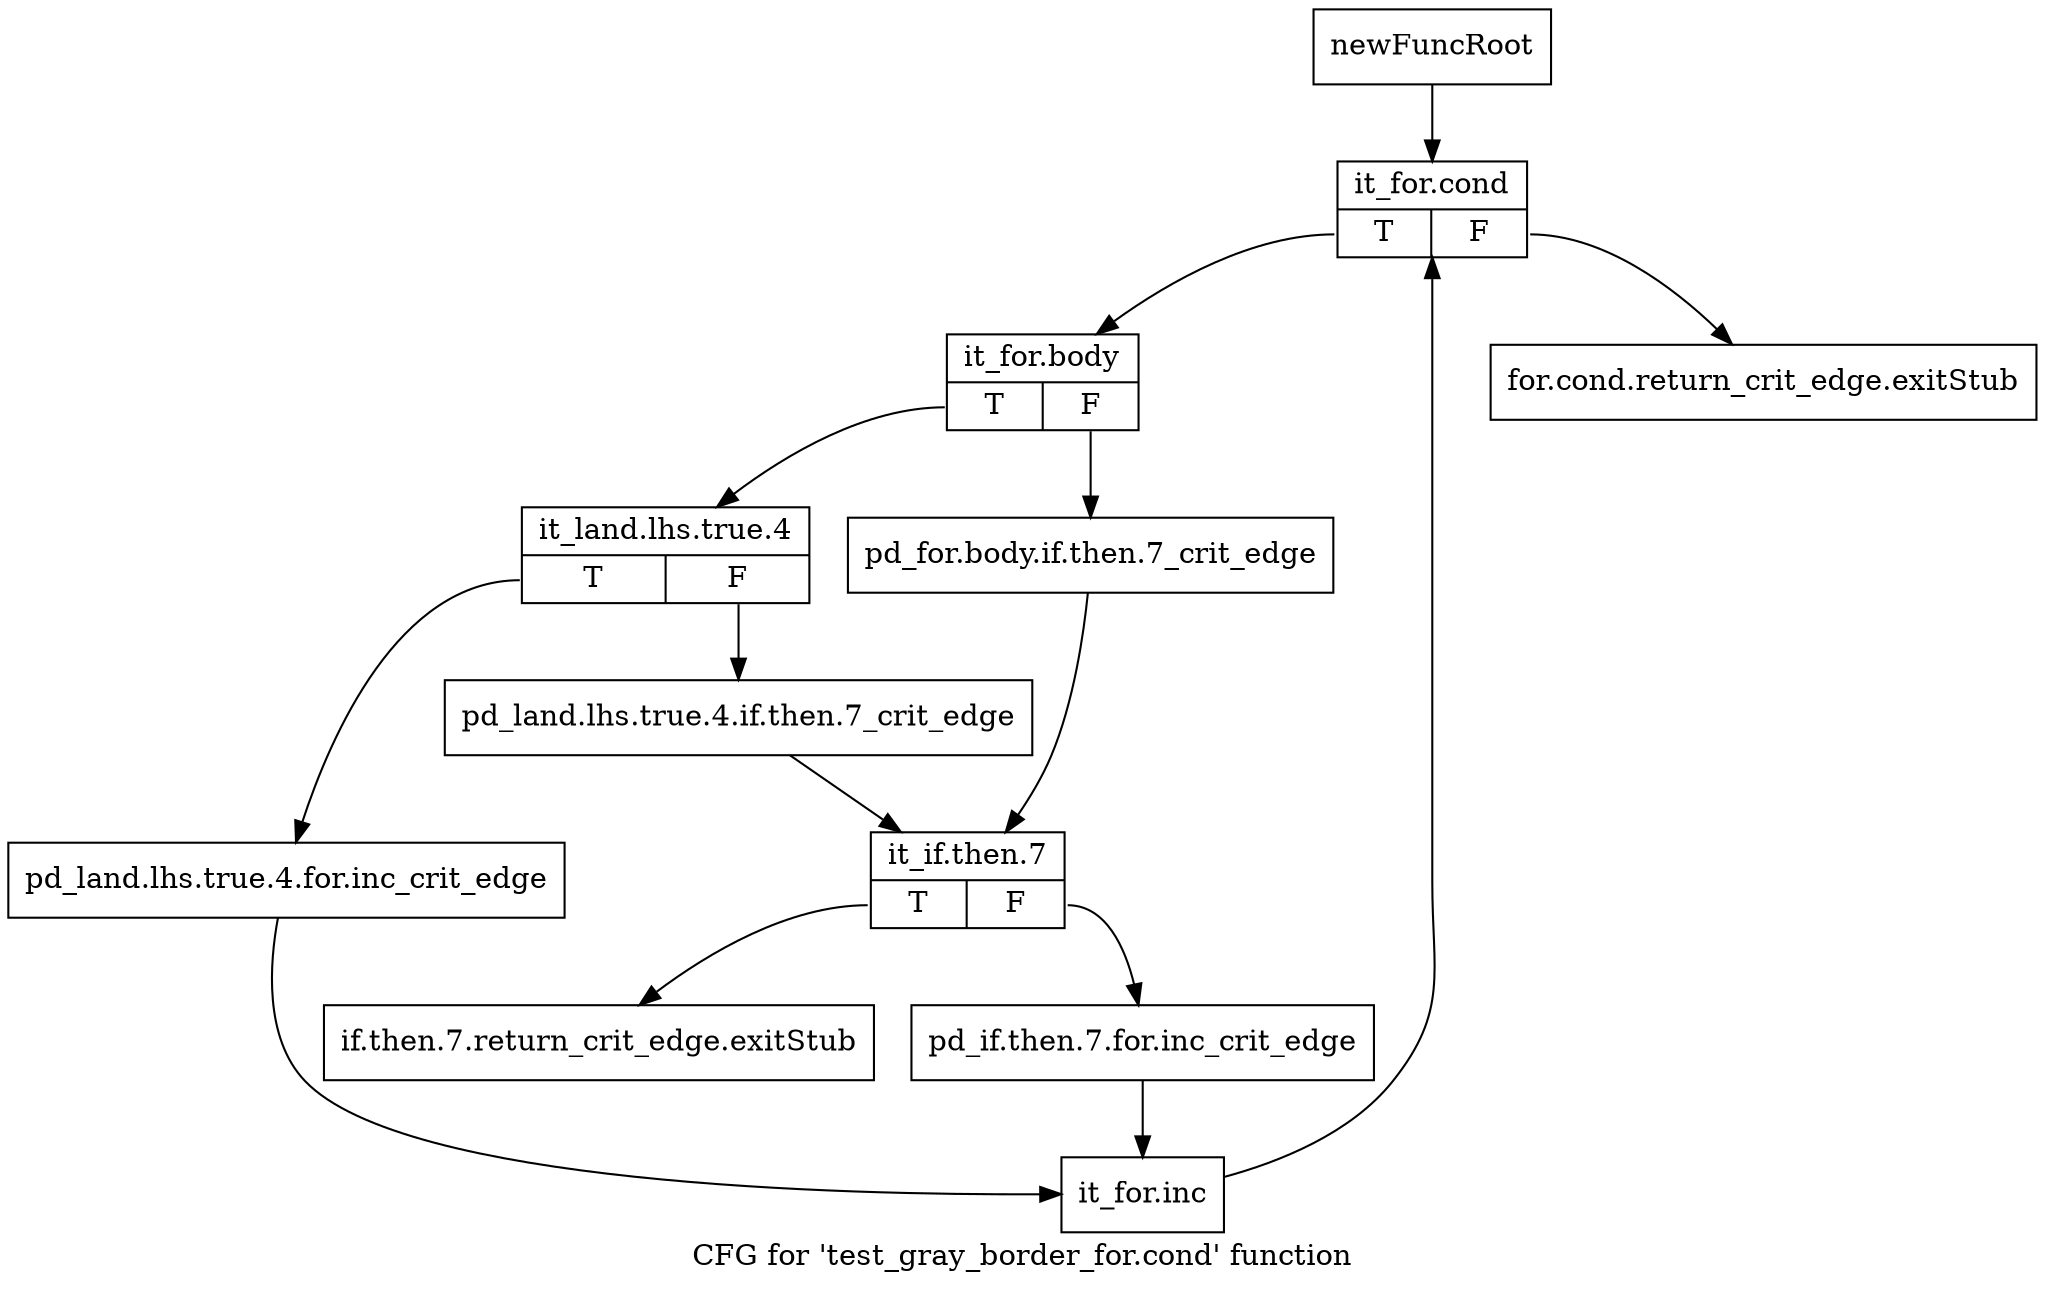 digraph "CFG for 'test_gray_border_for.cond' function" {
	label="CFG for 'test_gray_border_for.cond' function";

	Node0x3dde0b0 [shape=record,label="{newFuncRoot}"];
	Node0x3dde0b0 -> Node0x3dde1a0;
	Node0x3dde100 [shape=record,label="{for.cond.return_crit_edge.exitStub}"];
	Node0x3dde150 [shape=record,label="{if.then.7.return_crit_edge.exitStub}"];
	Node0x3dde1a0 [shape=record,label="{it_for.cond|{<s0>T|<s1>F}}"];
	Node0x3dde1a0:s0 -> Node0x3dde1f0;
	Node0x3dde1a0:s1 -> Node0x3dde100;
	Node0x3dde1f0 [shape=record,label="{it_for.body|{<s0>T|<s1>F}}"];
	Node0x3dde1f0:s0 -> Node0x3dde290;
	Node0x3dde1f0:s1 -> Node0x3dde240;
	Node0x3dde240 [shape=record,label="{pd_for.body.if.then.7_crit_edge}"];
	Node0x3dde240 -> Node0x3dde330;
	Node0x3dde290 [shape=record,label="{it_land.lhs.true.4|{<s0>T|<s1>F}}"];
	Node0x3dde290:s0 -> Node0x3dde3d0;
	Node0x3dde290:s1 -> Node0x3dde2e0;
	Node0x3dde2e0 [shape=record,label="{pd_land.lhs.true.4.if.then.7_crit_edge}"];
	Node0x3dde2e0 -> Node0x3dde330;
	Node0x3dde330 [shape=record,label="{it_if.then.7|{<s0>T|<s1>F}}"];
	Node0x3dde330:s0 -> Node0x3dde150;
	Node0x3dde330:s1 -> Node0x3dde380;
	Node0x3dde380 [shape=record,label="{pd_if.then.7.for.inc_crit_edge}"];
	Node0x3dde380 -> Node0x3dde420;
	Node0x3dde3d0 [shape=record,label="{pd_land.lhs.true.4.for.inc_crit_edge}"];
	Node0x3dde3d0 -> Node0x3dde420;
	Node0x3dde420 [shape=record,label="{it_for.inc}"];
	Node0x3dde420 -> Node0x3dde1a0;
}

